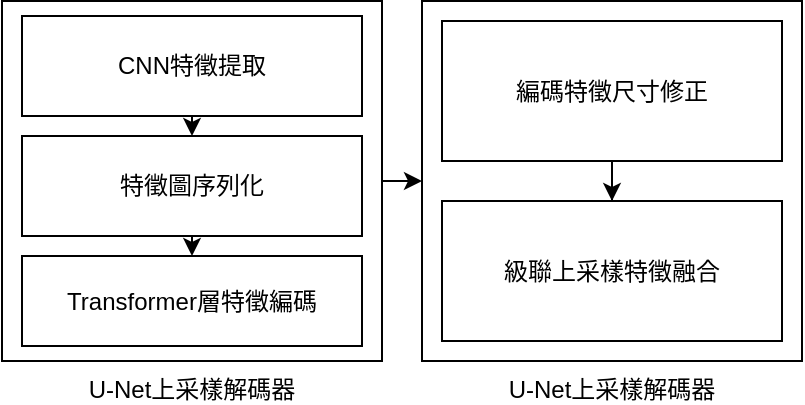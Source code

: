 <mxfile version="21.0.4" type="github" pages="2">
  <diagram name="第 1 页" id="f_gDGMo9qiMAa-pmCR99">
    <mxGraphModel dx="662" dy="797" grid="1" gridSize="10" guides="1" tooltips="1" connect="1" arrows="1" fold="1" page="0" pageScale="1" pageWidth="827" pageHeight="1169" math="0" shadow="0">
      <root>
        <mxCell id="0" />
        <mxCell id="1" parent="0" />
        <mxCell id="TbczyuSHu-BHBTqO3nHE-12" value="U-Net上采樣解碼器" style="rounded=0;whiteSpace=wrap;html=1;fillColor=none;align=center;labelPosition=center;verticalLabelPosition=bottom;verticalAlign=top;" vertex="1" parent="1">
          <mxGeometry x="80" y="-27.5" width="190" height="180" as="geometry" />
        </mxCell>
        <mxCell id="TbczyuSHu-BHBTqO3nHE-8" value="U-Net上采樣解碼器" style="rounded=0;whiteSpace=wrap;html=1;fillColor=none;align=center;labelPosition=center;verticalLabelPosition=bottom;verticalAlign=top;" vertex="1" parent="1">
          <mxGeometry x="290" y="-27.5" width="190" height="180" as="geometry" />
        </mxCell>
        <mxCell id="TbczyuSHu-BHBTqO3nHE-3" style="edgeStyle=orthogonalEdgeStyle;rounded=0;orthogonalLoop=1;jettySize=auto;html=1;exitX=0.5;exitY=1;exitDx=0;exitDy=0;entryX=0.5;entryY=0;entryDx=0;entryDy=0;" edge="1" parent="1" source="tRsaq3BOFz8xLVi7A-52-2" target="TbczyuSHu-BHBTqO3nHE-1">
          <mxGeometry relative="1" as="geometry" />
        </mxCell>
        <mxCell id="tRsaq3BOFz8xLVi7A-52-2" value="CNN特徵提取" style="rounded=0;whiteSpace=wrap;html=1;" vertex="1" parent="1">
          <mxGeometry x="90" y="-20" width="170" height="50" as="geometry" />
        </mxCell>
        <mxCell id="tRsaq3BOFz8xLVi7A-52-4" value="級聯上采樣特徵融合" style="rounded=0;whiteSpace=wrap;html=1;" vertex="1" parent="1">
          <mxGeometry x="300" y="72.5" width="170" height="70" as="geometry" />
        </mxCell>
        <mxCell id="TbczyuSHu-BHBTqO3nHE-4" style="edgeStyle=orthogonalEdgeStyle;rounded=0;orthogonalLoop=1;jettySize=auto;html=1;exitX=0.5;exitY=1;exitDx=0;exitDy=0;entryX=0.5;entryY=0;entryDx=0;entryDy=0;" edge="1" parent="1" source="TbczyuSHu-BHBTqO3nHE-1" target="TbczyuSHu-BHBTqO3nHE-2">
          <mxGeometry relative="1" as="geometry" />
        </mxCell>
        <mxCell id="TbczyuSHu-BHBTqO3nHE-1" value="特徵圖序列化" style="rounded=0;whiteSpace=wrap;html=1;" vertex="1" parent="1">
          <mxGeometry x="90" y="40" width="170" height="50" as="geometry" />
        </mxCell>
        <mxCell id="TbczyuSHu-BHBTqO3nHE-2" value="Transformer層特徵編碼" style="rounded=0;whiteSpace=wrap;html=1;" vertex="1" parent="1">
          <mxGeometry x="90" y="100" width="170" height="45" as="geometry" />
        </mxCell>
        <mxCell id="TbczyuSHu-BHBTqO3nHE-11" style="edgeStyle=orthogonalEdgeStyle;rounded=0;orthogonalLoop=1;jettySize=auto;html=1;entryX=0.5;entryY=0;entryDx=0;entryDy=0;" edge="1" parent="1" source="TbczyuSHu-BHBTqO3nHE-6" target="tRsaq3BOFz8xLVi7A-52-4">
          <mxGeometry relative="1" as="geometry" />
        </mxCell>
        <mxCell id="TbczyuSHu-BHBTqO3nHE-6" value="編碼特徵尺寸修正" style="rounded=0;whiteSpace=wrap;html=1;" vertex="1" parent="1">
          <mxGeometry x="300" y="-17.5" width="170" height="70" as="geometry" />
        </mxCell>
        <mxCell id="TbczyuSHu-BHBTqO3nHE-9" style="edgeStyle=orthogonalEdgeStyle;rounded=0;orthogonalLoop=1;jettySize=auto;html=1;exitX=1;exitY=0.5;exitDx=0;exitDy=0;entryX=0;entryY=0.5;entryDx=0;entryDy=0;" edge="1" parent="1" target="TbczyuSHu-BHBTqO3nHE-8">
          <mxGeometry relative="1" as="geometry">
            <mxPoint x="270.0" y="62.5" as="sourcePoint" />
          </mxGeometry>
        </mxCell>
      </root>
    </mxGraphModel>
  </diagram>
  <diagram id="cxPFoWoMwNU5XqI72DFa" name="第 2 页">
    <mxGraphModel dx="948" dy="690" grid="1" gridSize="10" guides="1" tooltips="1" connect="1" arrows="1" fold="1" page="0" pageScale="1" pageWidth="827" pageHeight="1169" math="0" shadow="0">
      <root>
        <mxCell id="0" />
        <mxCell id="1" parent="0" />
        <mxCell id="v6sQpj_gtYtZZU9d1Hgo-8" style="edgeStyle=orthogonalEdgeStyle;rounded=0;orthogonalLoop=1;jettySize=auto;html=1;exitX=1;exitY=0.5;exitDx=0;exitDy=0;entryX=0;entryY=0.5;entryDx=0;entryDy=0;movable=1;resizable=1;rotatable=1;deletable=1;editable=1;locked=0;connectable=1;" edge="1" parent="1" source="v6sQpj_gtYtZZU9d1Hgo-7" target="faUIM797OG_IzEMnaKyI-58">
          <mxGeometry relative="1" as="geometry" />
        </mxCell>
        <mxCell id="faUIM797OG_IzEMnaKyI-32" value="" style="rounded=1;whiteSpace=wrap;html=1;fillColor=none;dashed=1;dashPattern=8 8;" vertex="1" parent="1">
          <mxGeometry x="80" y="56.75" width="70" height="90" as="geometry" />
        </mxCell>
        <mxCell id="faUIM797OG_IzEMnaKyI-43" style="edgeStyle=orthogonalEdgeStyle;rounded=0;orthogonalLoop=1;jettySize=auto;html=1;exitX=1;exitY=0.5;exitDx=0;exitDy=0;entryX=0.5;entryY=1;entryDx=0;entryDy=0;shape=flexArrow;" edge="1" parent="1" source="faUIM797OG_IzEMnaKyI-36" target="faUIM797OG_IzEMnaKyI-39">
          <mxGeometry relative="1" as="geometry" />
        </mxCell>
        <mxCell id="faUIM797OG_IzEMnaKyI-36" value="" style="rounded=1;whiteSpace=wrap;html=1;fillColor=none;dashed=1;dashPattern=8 8;" vertex="1" parent="1">
          <mxGeometry x="170" y="36.75" width="120" height="90" as="geometry" />
        </mxCell>
        <mxCell id="faUIM797OG_IzEMnaKyI-26" style="edgeStyle=orthogonalEdgeStyle;rounded=0;orthogonalLoop=1;jettySize=auto;html=1;exitX=1;exitY=0.5;exitDx=0;exitDy=0;entryX=0;entryY=0.5;entryDx=0;entryDy=0;" edge="1" parent="1" source="faUIM797OG_IzEMnaKyI-1" target="faUIM797OG_IzEMnaKyI-2">
          <mxGeometry relative="1" as="geometry" />
        </mxCell>
        <mxCell id="faUIM797OG_IzEMnaKyI-53" style="edgeStyle=orthogonalEdgeStyle;rounded=0;orthogonalLoop=1;jettySize=auto;html=1;exitX=0.5;exitY=0;exitDx=0;exitDy=0;dashed=1;" edge="1" parent="1" source="faUIM797OG_IzEMnaKyI-1" target="faUIM797OG_IzEMnaKyI-40">
          <mxGeometry relative="1" as="geometry" />
        </mxCell>
        <mxCell id="faUIM797OG_IzEMnaKyI-1" value="" style="rounded=0;whiteSpace=wrap;html=1;rotation=90;" vertex="1" parent="1">
          <mxGeometry x="-50" y="-140" width="30" height="200" as="geometry" />
        </mxCell>
        <mxCell id="faUIM797OG_IzEMnaKyI-27" style="edgeStyle=orthogonalEdgeStyle;rounded=0;orthogonalLoop=1;jettySize=auto;html=1;exitX=1;exitY=0.5;exitDx=0;exitDy=0;entryX=0;entryY=0.5;entryDx=0;entryDy=0;" edge="1" parent="1" source="faUIM797OG_IzEMnaKyI-2" target="faUIM797OG_IzEMnaKyI-3">
          <mxGeometry relative="1" as="geometry" />
        </mxCell>
        <mxCell id="faUIM797OG_IzEMnaKyI-52" style="edgeStyle=orthogonalEdgeStyle;rounded=0;orthogonalLoop=1;jettySize=auto;html=1;exitX=0.5;exitY=0;exitDx=0;exitDy=0;dashed=1;" edge="1" parent="1" source="faUIM797OG_IzEMnaKyI-2" target="faUIM797OG_IzEMnaKyI-35">
          <mxGeometry relative="1" as="geometry" />
        </mxCell>
        <mxCell id="faUIM797OG_IzEMnaKyI-2" value="" style="rounded=0;whiteSpace=wrap;html=1;rotation=90;" vertex="1" parent="1">
          <mxGeometry x="-50" y="-50" width="30" height="100" as="geometry" />
        </mxCell>
        <mxCell id="faUIM797OG_IzEMnaKyI-28" style="edgeStyle=orthogonalEdgeStyle;rounded=0;orthogonalLoop=1;jettySize=auto;html=1;exitX=1;exitY=0.5;exitDx=0;exitDy=0;entryX=0.5;entryY=0;entryDx=0;entryDy=0;" edge="1" parent="1" source="faUIM797OG_IzEMnaKyI-3" target="faUIM797OG_IzEMnaKyI-18">
          <mxGeometry relative="1" as="geometry" />
        </mxCell>
        <mxCell id="faUIM797OG_IzEMnaKyI-51" style="edgeStyle=orthogonalEdgeStyle;rounded=0;orthogonalLoop=1;jettySize=auto;html=1;exitX=0.5;exitY=0;exitDx=0;exitDy=0;entryX=0;entryY=0.5;entryDx=0;entryDy=0;dashed=1;" edge="1" parent="1" source="faUIM797OG_IzEMnaKyI-3" target="faUIM797OG_IzEMnaKyI-12">
          <mxGeometry relative="1" as="geometry" />
        </mxCell>
        <mxCell id="faUIM797OG_IzEMnaKyI-3" value="" style="rounded=0;whiteSpace=wrap;html=1;rotation=90;" vertex="1" parent="1">
          <mxGeometry x="-50" y="15" width="30" height="50" as="geometry" />
        </mxCell>
        <mxCell id="faUIM797OG_IzEMnaKyI-30" style="edgeStyle=orthogonalEdgeStyle;rounded=0;orthogonalLoop=1;jettySize=auto;html=1;exitX=1;exitY=0.5;exitDx=0;exitDy=0;" edge="1" parent="1" source="faUIM797OG_IzEMnaKyI-4">
          <mxGeometry relative="1" as="geometry">
            <mxPoint x="80" y="160" as="targetPoint" />
          </mxGeometry>
        </mxCell>
        <mxCell id="faUIM797OG_IzEMnaKyI-4" value="" style="rounded=0;whiteSpace=wrap;html=1;" vertex="1" parent="1">
          <mxGeometry x="-130" y="130" width="190" height="60" as="geometry" />
        </mxCell>
        <mxCell id="faUIM797OG_IzEMnaKyI-11" value="" style="rounded=0;whiteSpace=wrap;html=1;rotation=90;" vertex="1" parent="1">
          <mxGeometry x="100" y="96.75" width="30" height="50" as="geometry" />
        </mxCell>
        <mxCell id="faUIM797OG_IzEMnaKyI-63" style="edgeStyle=orthogonalEdgeStyle;rounded=0;orthogonalLoop=1;jettySize=auto;html=1;exitX=1;exitY=0.5;exitDx=0;exitDy=0;entryX=0;entryY=0.5;entryDx=0;entryDy=0;shape=link;" edge="1" parent="1" source="faUIM797OG_IzEMnaKyI-12" target="faUIM797OG_IzEMnaKyI-11">
          <mxGeometry relative="1" as="geometry" />
        </mxCell>
        <mxCell id="faUIM797OG_IzEMnaKyI-12" value="" style="rounded=0;whiteSpace=wrap;html=1;rotation=90;" vertex="1" parent="1">
          <mxGeometry x="100" y="56.75" width="30" height="50" as="geometry" />
        </mxCell>
        <mxCell id="faUIM797OG_IzEMnaKyI-29" style="edgeStyle=orthogonalEdgeStyle;rounded=0;orthogonalLoop=1;jettySize=auto;html=1;exitX=0.5;exitY=1;exitDx=0;exitDy=0;entryX=0.5;entryY=0;entryDx=0;entryDy=0;" edge="1" parent="1" source="faUIM797OG_IzEMnaKyI-18" target="faUIM797OG_IzEMnaKyI-4">
          <mxGeometry relative="1" as="geometry" />
        </mxCell>
        <mxCell id="faUIM797OG_IzEMnaKyI-18" value="綫性投影層" style="rounded=0;whiteSpace=wrap;html=1;" vertex="1" parent="1">
          <mxGeometry x="-120" y="90" width="170" height="20" as="geometry" />
        </mxCell>
        <mxCell id="faUIM797OG_IzEMnaKyI-31" style="edgeStyle=orthogonalEdgeStyle;rounded=0;orthogonalLoop=1;jettySize=auto;html=1;exitX=0;exitY=0.5;exitDx=0;exitDy=0;entryX=1;entryY=0.5;entryDx=0;entryDy=0;" edge="1" parent="1" source="faUIM797OG_IzEMnaKyI-19" target="faUIM797OG_IzEMnaKyI-11">
          <mxGeometry relative="1" as="geometry" />
        </mxCell>
        <mxCell id="faUIM797OG_IzEMnaKyI-19" value="" style="rounded=0;whiteSpace=wrap;html=1;rotation=90;" vertex="1" parent="1">
          <mxGeometry x="105" y="126.48" width="20" height="67.03" as="geometry" />
        </mxCell>
        <mxCell id="faUIM797OG_IzEMnaKyI-56" style="rounded=0;orthogonalLoop=1;jettySize=auto;html=1;exitX=0;exitY=1;exitDx=0;exitDy=0;entryX=0;entryY=0;entryDx=0;entryDy=0;dashed=1;" edge="1" parent="1" source="faUIM797OG_IzEMnaKyI-22" target="faUIM797OG_IzEMnaKyI-55">
          <mxGeometry relative="1" as="geometry" />
        </mxCell>
        <mxCell id="faUIM797OG_IzEMnaKyI-57" style="rounded=0;orthogonalLoop=1;jettySize=auto;html=1;exitX=1;exitY=1;exitDx=0;exitDy=0;entryX=1;entryY=0;entryDx=0;entryDy=0;dashed=1;" edge="1" parent="1" source="faUIM797OG_IzEMnaKyI-22" target="faUIM797OG_IzEMnaKyI-55">
          <mxGeometry relative="1" as="geometry" />
        </mxCell>
        <mxCell id="faUIM797OG_IzEMnaKyI-22" value="" style="rounded=0;whiteSpace=wrap;html=1;" vertex="1" parent="1">
          <mxGeometry x="-115" y="138.24" width="15" height="43.51" as="geometry" />
        </mxCell>
        <mxCell id="faUIM797OG_IzEMnaKyI-23" value="" style="rounded=0;whiteSpace=wrap;html=1;" vertex="1" parent="1">
          <mxGeometry x="-92" y="138.24" width="15" height="43.51" as="geometry" />
        </mxCell>
        <mxCell id="faUIM797OG_IzEMnaKyI-24" value="" style="rounded=0;whiteSpace=wrap;html=1;" vertex="1" parent="1">
          <mxGeometry x="-70" y="138.24" width="15" height="43.51" as="geometry" />
        </mxCell>
        <mxCell id="faUIM797OG_IzEMnaKyI-25" value="" style="rounded=0;whiteSpace=wrap;html=1;" vertex="1" parent="1">
          <mxGeometry x="25" y="138.24" width="15" height="43.51" as="geometry" />
        </mxCell>
        <mxCell id="faUIM797OG_IzEMnaKyI-42" style="edgeStyle=orthogonalEdgeStyle;rounded=0;orthogonalLoop=1;jettySize=auto;html=1;exitX=1;exitY=0.5;exitDx=0;exitDy=0;entryX=0.5;entryY=1;entryDx=0;entryDy=0;shape=flexArrow;" edge="1" parent="1" source="faUIM797OG_IzEMnaKyI-32" target="faUIM797OG_IzEMnaKyI-34">
          <mxGeometry relative="1" as="geometry" />
        </mxCell>
        <mxCell id="faUIM797OG_IzEMnaKyI-34" value="" style="rounded=0;whiteSpace=wrap;html=1;rotation=90;" vertex="1" parent="1">
          <mxGeometry x="215" y="51.75" width="30" height="100" as="geometry" />
        </mxCell>
        <mxCell id="faUIM797OG_IzEMnaKyI-64" style="edgeStyle=orthogonalEdgeStyle;rounded=0;orthogonalLoop=1;jettySize=auto;html=1;exitX=1;exitY=0.5;exitDx=0;exitDy=0;entryX=0;entryY=0.5;entryDx=0;entryDy=0;shape=link;" edge="1" parent="1" source="faUIM797OG_IzEMnaKyI-35" target="faUIM797OG_IzEMnaKyI-34">
          <mxGeometry relative="1" as="geometry" />
        </mxCell>
        <mxCell id="faUIM797OG_IzEMnaKyI-35" value="" style="rounded=0;whiteSpace=wrap;html=1;rotation=90;" vertex="1" parent="1">
          <mxGeometry x="215" y="11.75" width="30" height="100" as="geometry" />
        </mxCell>
        <mxCell id="faUIM797OG_IzEMnaKyI-38" value="" style="rounded=1;whiteSpace=wrap;html=1;fillColor=none;dashed=1;dashPattern=8 8;" vertex="1" parent="1">
          <mxGeometry x="310" y="16.75" width="220" height="90" as="geometry" />
        </mxCell>
        <mxCell id="faUIM797OG_IzEMnaKyI-39" value="" style="rounded=0;whiteSpace=wrap;html=1;rotation=90;" vertex="1" parent="1">
          <mxGeometry x="405" y="-18.25" width="30" height="200" as="geometry" />
        </mxCell>
        <mxCell id="faUIM797OG_IzEMnaKyI-65" style="edgeStyle=orthogonalEdgeStyle;rounded=0;orthogonalLoop=1;jettySize=auto;html=1;exitX=1;exitY=0.5;exitDx=0;exitDy=0;entryX=0;entryY=0.5;entryDx=0;entryDy=0;shape=link;" edge="1" parent="1" source="faUIM797OG_IzEMnaKyI-40" target="faUIM797OG_IzEMnaKyI-39">
          <mxGeometry relative="1" as="geometry" />
        </mxCell>
        <mxCell id="faUIM797OG_IzEMnaKyI-40" value="" style="rounded=0;whiteSpace=wrap;html=1;rotation=90;" vertex="1" parent="1">
          <mxGeometry x="405" y="-58.25" width="30" height="200" as="geometry" />
        </mxCell>
        <mxCell id="faUIM797OG_IzEMnaKyI-45" value="" style="ellipse;whiteSpace=wrap;html=1;aspect=fixed;fillColor=#000000;" vertex="1" parent="1">
          <mxGeometry x="-40" y="155" width="10" height="10" as="geometry" />
        </mxCell>
        <mxCell id="faUIM797OG_IzEMnaKyI-46" value="" style="ellipse;whiteSpace=wrap;html=1;aspect=fixed;fillColor=#000000;" vertex="1" parent="1">
          <mxGeometry x="-20" y="155" width="10" height="10" as="geometry" />
        </mxCell>
        <mxCell id="faUIM797OG_IzEMnaKyI-47" value="" style="ellipse;whiteSpace=wrap;html=1;aspect=fixed;fillColor=#000000;" vertex="1" parent="1">
          <mxGeometry y="155" width="10" height="10" as="geometry" />
        </mxCell>
        <mxCell id="faUIM797OG_IzEMnaKyI-54" value="" style="rounded=0;whiteSpace=wrap;html=1;" vertex="1" parent="1">
          <mxGeometry x="360" y="126.48" width="130" height="96" as="geometry" />
        </mxCell>
        <mxCell id="faUIM797OG_IzEMnaKyI-55" value="" style="rounded=0;whiteSpace=wrap;html=1;" vertex="1" parent="1">
          <mxGeometry x="-220" y="210" width="470" height="100" as="geometry" />
        </mxCell>
        <mxCell id="v6sQpj_gtYtZZU9d1Hgo-1" style="edgeStyle=orthogonalEdgeStyle;rounded=0;orthogonalLoop=1;jettySize=auto;html=1;exitX=1;exitY=0.5;exitDx=0;exitDy=0;entryX=0;entryY=0.5;entryDx=0;entryDy=0;" edge="1" parent="1" source="faUIM797OG_IzEMnaKyI-58" target="faUIM797OG_IzEMnaKyI-59">
          <mxGeometry relative="1" as="geometry" />
        </mxCell>
        <mxCell id="faUIM797OG_IzEMnaKyI-58" value="正則化層" style="rounded=0;whiteSpace=wrap;html=1;horizontal=0;" vertex="1" parent="1">
          <mxGeometry x="-160" y="330" width="40" height="100" as="geometry" />
        </mxCell>
        <mxCell id="v6sQpj_gtYtZZU9d1Hgo-9" style="edgeStyle=orthogonalEdgeStyle;rounded=0;orthogonalLoop=1;jettySize=auto;html=1;exitX=1;exitY=0.5;exitDx=0;exitDy=0;entryX=0;entryY=0.5;entryDx=0;entryDy=0;" edge="1" parent="1" source="faUIM797OG_IzEMnaKyI-59" target="v6sQpj_gtYtZZU9d1Hgo-5">
          <mxGeometry relative="1" as="geometry" />
        </mxCell>
        <mxCell id="faUIM797OG_IzEMnaKyI-59" value="多頭自注意&lt;br&gt;力機制模塊" style="rounded=0;whiteSpace=wrap;html=1;horizontal=0;" vertex="1" parent="1">
          <mxGeometry x="-100" y="330" width="75" height="100" as="geometry" />
        </mxCell>
        <mxCell id="v6sQpj_gtYtZZU9d1Hgo-3" style="edgeStyle=orthogonalEdgeStyle;rounded=0;orthogonalLoop=1;jettySize=auto;html=1;exitX=1;exitY=0.5;exitDx=0;exitDy=0;entryX=0;entryY=0.5;entryDx=0;entryDy=0;" edge="1" parent="1" source="faUIM797OG_IzEMnaKyI-60" target="faUIM797OG_IzEMnaKyI-61">
          <mxGeometry relative="1" as="geometry" />
        </mxCell>
        <mxCell id="faUIM797OG_IzEMnaKyI-60" value="正則化層" style="rounded=0;whiteSpace=wrap;html=1;horizontal=0;" vertex="1" parent="1">
          <mxGeometry x="110" y="330" width="40" height="100" as="geometry" />
        </mxCell>
        <mxCell id="v6sQpj_gtYtZZU9d1Hgo-11" style="edgeStyle=orthogonalEdgeStyle;rounded=0;orthogonalLoop=1;jettySize=auto;html=1;exitX=1;exitY=0.5;exitDx=0;exitDy=0;entryX=0;entryY=0.5;entryDx=0;entryDy=0;" edge="1" parent="1" source="faUIM797OG_IzEMnaKyI-61" target="v6sQpj_gtYtZZU9d1Hgo-6">
          <mxGeometry relative="1" as="geometry" />
        </mxCell>
        <mxCell id="faUIM797OG_IzEMnaKyI-61" value="多層感知機&lt;br&gt;模塊" style="rounded=0;whiteSpace=wrap;html=1;horizontal=0;" vertex="1" parent="1">
          <mxGeometry x="170" y="330" width="75" height="100" as="geometry" />
        </mxCell>
        <mxCell id="v6sQpj_gtYtZZU9d1Hgo-4" value="" style="rounded=0;whiteSpace=wrap;html=1;" vertex="1" parent="1">
          <mxGeometry x="320" y="343.75" width="10" height="72.5" as="geometry" />
        </mxCell>
        <mxCell id="v6sQpj_gtYtZZU9d1Hgo-10" style="edgeStyle=orthogonalEdgeStyle;rounded=0;orthogonalLoop=1;jettySize=auto;html=1;exitX=1;exitY=0.5;exitDx=0;exitDy=0;entryX=0;entryY=0.5;entryDx=0;entryDy=0;" edge="1" parent="1" source="v6sQpj_gtYtZZU9d1Hgo-5" target="faUIM797OG_IzEMnaKyI-60">
          <mxGeometry relative="1" as="geometry" />
        </mxCell>
        <mxCell id="v6sQpj_gtYtZZU9d1Hgo-5" value="+" style="ellipse;whiteSpace=wrap;html=1;aspect=fixed;" vertex="1" parent="1">
          <mxGeometry x="7.5" y="363.75" width="32.5" height="32.5" as="geometry" />
        </mxCell>
        <mxCell id="v6sQpj_gtYtZZU9d1Hgo-12" style="edgeStyle=orthogonalEdgeStyle;rounded=0;orthogonalLoop=1;jettySize=auto;html=1;exitX=1;exitY=0.5;exitDx=0;exitDy=0;entryX=0;entryY=0.5;entryDx=0;entryDy=0;" edge="1" parent="1" source="v6sQpj_gtYtZZU9d1Hgo-6" target="v6sQpj_gtYtZZU9d1Hgo-4">
          <mxGeometry relative="1" as="geometry" />
        </mxCell>
        <mxCell id="v6sQpj_gtYtZZU9d1Hgo-6" value="+" style="ellipse;whiteSpace=wrap;html=1;aspect=fixed;" vertex="1" parent="1">
          <mxGeometry x="270" y="365" width="30" height="30" as="geometry" />
        </mxCell>
        <mxCell id="v6sQpj_gtYtZZU9d1Hgo-7" value="" style="rounded=0;whiteSpace=wrap;html=1;" vertex="1" parent="1">
          <mxGeometry x="-210" y="347.5" width="10" height="65" as="geometry" />
        </mxCell>
        <mxCell id="v6sQpj_gtYtZZU9d1Hgo-20" style="edgeStyle=elbowEdgeStyle;rounded=0;orthogonalLoop=1;jettySize=auto;html=1;exitX=0;exitY=0;exitDx=0;exitDy=0;entryX=0.5;entryY=1;entryDx=0;entryDy=0;elbow=vertical;" edge="1" parent="1" source="v6sQpj_gtYtZZU9d1Hgo-17" target="v6sQpj_gtYtZZU9d1Hgo-5">
          <mxGeometry relative="1" as="geometry">
            <Array as="points">
              <mxPoint x="-80" y="440" />
            </Array>
          </mxGeometry>
        </mxCell>
        <mxCell id="v6sQpj_gtYtZZU9d1Hgo-17" value="" style="ellipse;whiteSpace=wrap;html=1;aspect=fixed;" vertex="1" parent="1">
          <mxGeometry x="-180" y="380" as="geometry" />
        </mxCell>
      </root>
    </mxGraphModel>
  </diagram>
</mxfile>
